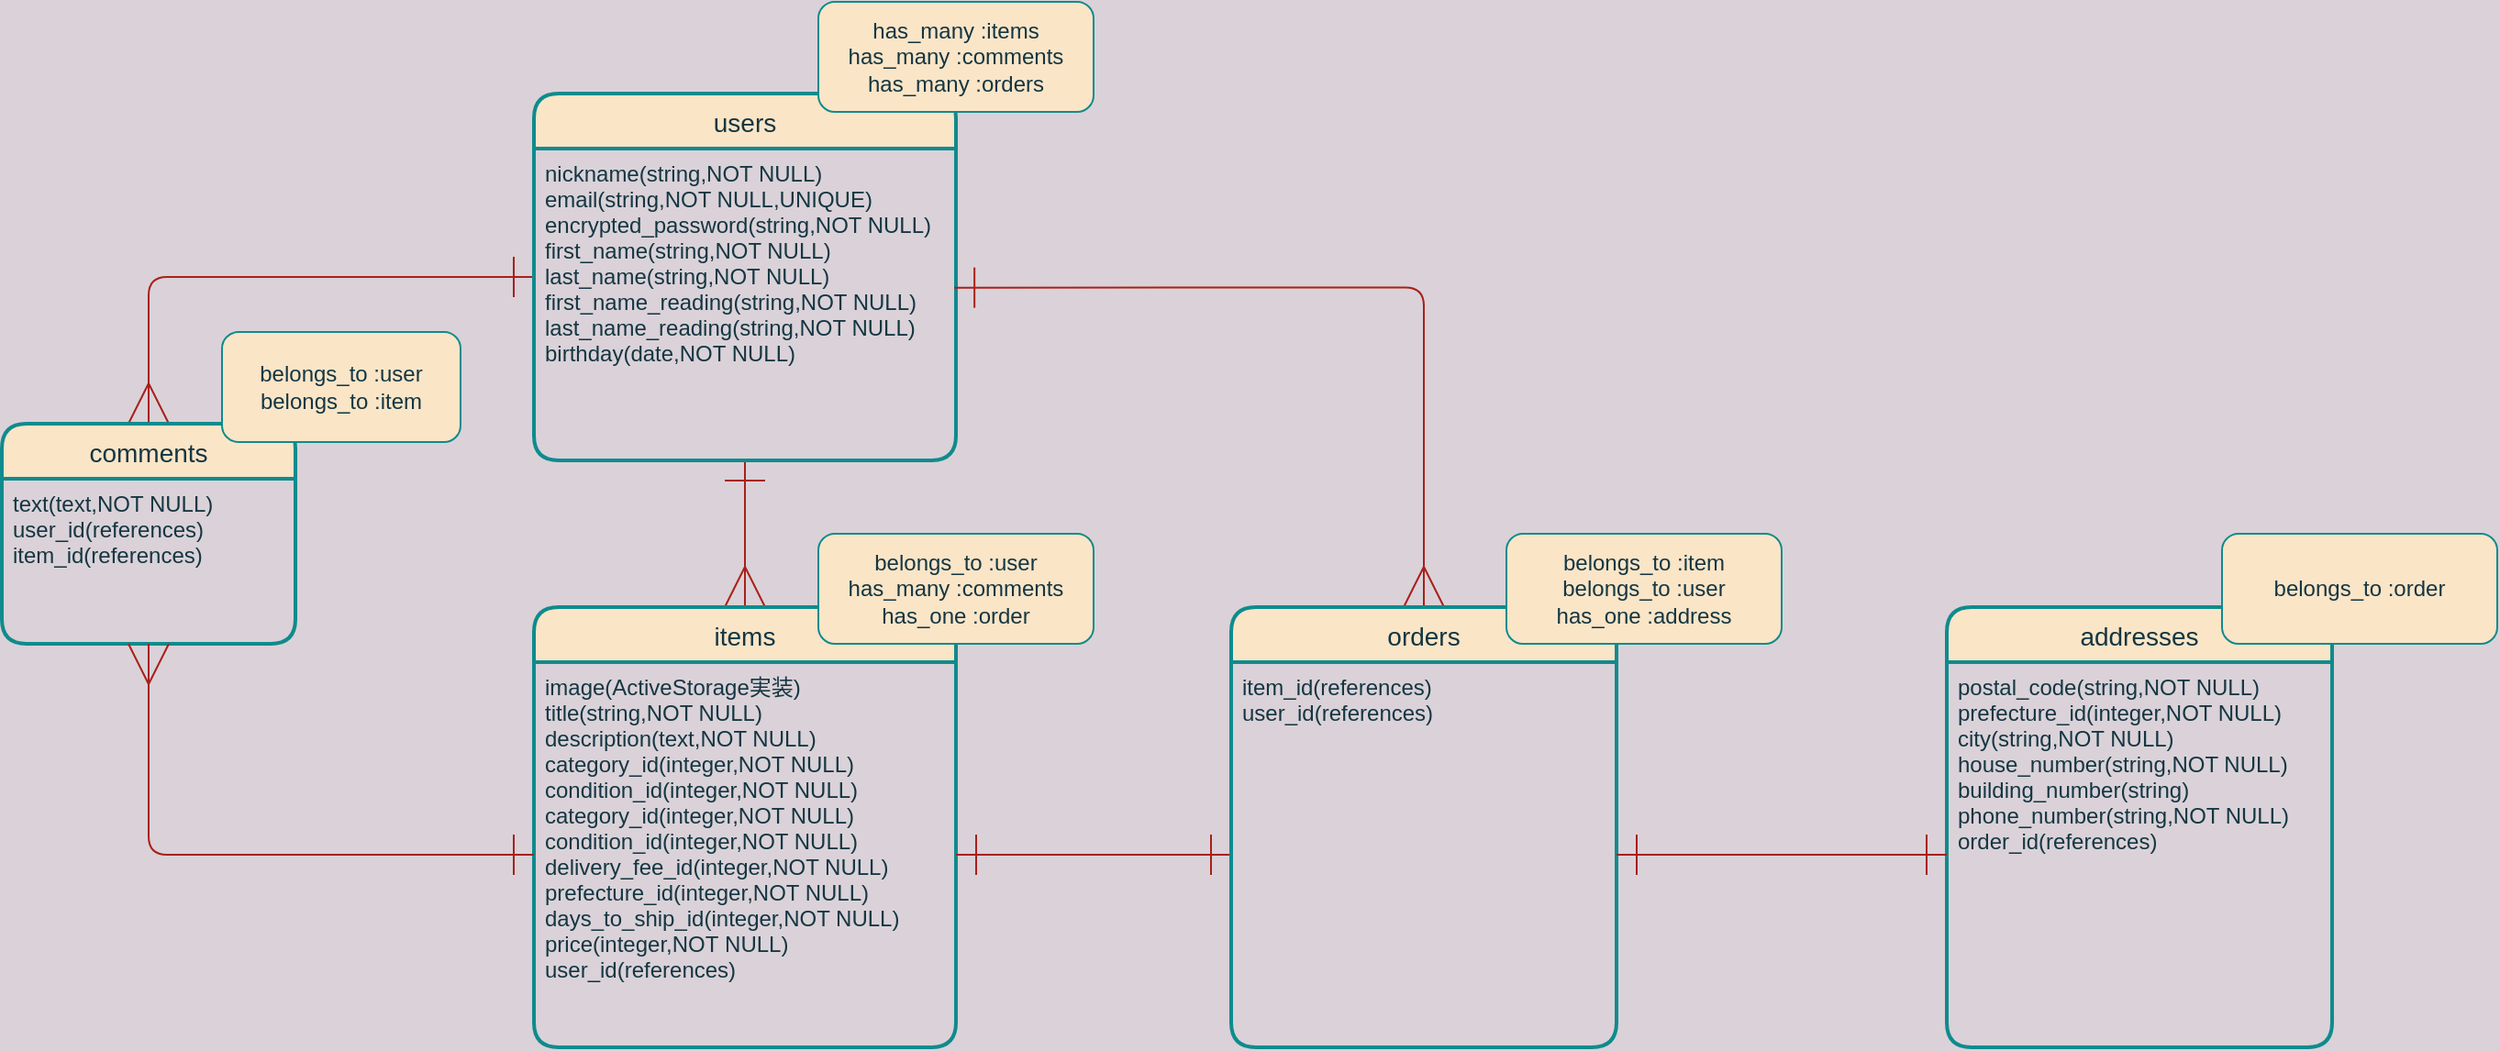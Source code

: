 <mxfile>
    <diagram id="I3kkBZrr7cNWbbMcXQkD" name="ページ1">
        <mxGraphModel dx="1421" dy="893" grid="1" gridSize="10" guides="1" tooltips="1" connect="1" arrows="1" fold="1" page="1" pageScale="1" pageWidth="1169" pageHeight="827" background="#DAD2D8" math="0" shadow="0">
            <root>
                <mxCell id="0"/>
                <mxCell id="1" parent="0"/>
                <mxCell id="26" style="edgeStyle=orthogonalEdgeStyle;orthogonalLoop=1;jettySize=auto;html=1;exitX=0.5;exitY=1;exitDx=0;exitDy=0;entryX=0.5;entryY=0;entryDx=0;entryDy=0;startArrow=ERone;startFill=0;startSize=20;endArrow=ERmany;endFill=0;endSize=20;strokeColor=#A8201A;fontColor=#143642;labelBackgroundColor=#DAD2D8;" edge="1" parent="1" source="2" target="5">
                    <mxGeometry relative="1" as="geometry"/>
                </mxCell>
                <mxCell id="36" style="edgeStyle=orthogonalEdgeStyle;orthogonalLoop=1;jettySize=auto;html=1;exitX=0;exitY=0.5;exitDx=0;exitDy=0;entryX=0.5;entryY=0;entryDx=0;entryDy=0;startArrow=ERone;startFill=0;startSize=20;endArrow=ERmany;endFill=0;endSize=20;strokeColor=#A8201A;fontColor=#143642;labelBackgroundColor=#DAD2D8;" edge="1" parent="1" source="2" target="31">
                    <mxGeometry relative="1" as="geometry"/>
                </mxCell>
                <mxCell id="2" value="users" style="swimlane;childLayout=stackLayout;horizontal=1;startSize=30;horizontalStack=0;fontSize=14;fontStyle=0;strokeWidth=2;resizeParent=0;resizeLast=1;shadow=0;dashed=0;align=center;fillColor=#FAE5C7;strokeColor=#0F8B8D;fontColor=#143642;rounded=1;" vertex="1" parent="1">
                    <mxGeometry x="350" y="140" width="230" height="200" as="geometry"/>
                </mxCell>
                <mxCell id="3" value="nickname(string,NOT NULL)&#10;email(string,NOT NULL,UNIQUE)&#10;encrypted_password(string,NOT NULL)&#10;first_name(string,NOT NULL)&#10;last_name(string,NOT NULL)&#10;first_name_reading(string,NOT NULL)&#10;last_name_reading(string,NOT NULL)&#10;birthday(date,NOT NULL)&#10;&#10;" style="align=left;strokeColor=none;fillColor=none;spacingLeft=4;fontSize=12;verticalAlign=top;resizable=0;rotatable=0;part=1;fontColor=#143642;rounded=1;" vertex="1" parent="2">
                    <mxGeometry y="30" width="230" height="170" as="geometry"/>
                </mxCell>
                <mxCell id="5" value="items" style="swimlane;childLayout=stackLayout;horizontal=1;startSize=30;horizontalStack=0;fontSize=14;fontStyle=0;strokeWidth=2;resizeParent=0;resizeLast=1;shadow=0;dashed=0;align=center;fillColor=#FAE5C7;strokeColor=#0F8B8D;fontColor=#143642;rounded=1;" vertex="1" parent="1">
                    <mxGeometry x="350" y="420" width="230" height="240" as="geometry"/>
                </mxCell>
                <mxCell id="6" value="image(ActiveStorage実装)&#10;title(string,NOT NULL)&#10;description(text,NOT NULL)&#10;category_id(integer,NOT NULL)&#10;condition_id(integer,NOT NULL)&#10;category_id(integer,NOT NULL)&#10;condition_id(integer,NOT NULL)&#10;delivery_fee_id(integer,NOT NULL)&#10;prefecture_id(integer,NOT NULL)&#10;days_to_ship_id(integer,NOT NULL)&#10;price(integer,NOT NULL)&#10;user_id(references)&#10;" style="align=left;strokeColor=none;fillColor=none;spacingLeft=4;fontSize=12;verticalAlign=top;resizable=0;rotatable=0;part=1;fontColor=#143642;rounded=1;" vertex="1" parent="5">
                    <mxGeometry y="30" width="230" height="210" as="geometry"/>
                </mxCell>
                <mxCell id="12" value="addresses" style="swimlane;childLayout=stackLayout;horizontal=1;startSize=30;horizontalStack=0;fontSize=14;fontStyle=0;strokeWidth=2;resizeParent=0;resizeLast=1;shadow=0;dashed=0;align=center;fillColor=#FAE5C7;strokeColor=#0F8B8D;fontColor=#143642;rounded=1;" vertex="1" parent="1">
                    <mxGeometry x="1120" y="420" width="210" height="240" as="geometry"/>
                </mxCell>
                <mxCell id="13" value="postal_code(string,NOT NULL)&#10;prefecture_id(integer,NOT NULL)&#10;city(string,NOT NULL)&#10;house_number(string,NOT NULL)&#10;building_number(string)&#10;phone_number(string,NOT NULL)&#10;order_id(references)" style="align=left;strokeColor=none;fillColor=none;spacingLeft=4;fontSize=12;verticalAlign=top;resizable=0;rotatable=0;part=1;fontColor=#143642;rounded=1;" vertex="1" parent="12">
                    <mxGeometry y="30" width="210" height="210" as="geometry"/>
                </mxCell>
                <mxCell id="24" style="edgeStyle=orthogonalEdgeStyle;orthogonalLoop=1;jettySize=auto;html=1;exitX=1;exitY=0.5;exitDx=0;exitDy=0;entryX=0;entryY=0.5;entryDx=0;entryDy=0;startArrow=ERone;startFill=0;endArrow=ERone;endFill=0;endSize=20;startSize=20;strokeColor=#A8201A;fontColor=#143642;labelBackgroundColor=#DAD2D8;" edge="1" parent="1" source="6" target="44">
                    <mxGeometry relative="1" as="geometry">
                        <mxPoint x="700" y="555" as="targetPoint"/>
                    </mxGeometry>
                </mxCell>
                <mxCell id="31" value="comments" style="swimlane;childLayout=stackLayout;horizontal=1;startSize=30;horizontalStack=0;fontSize=14;fontStyle=0;strokeWidth=2;resizeParent=0;resizeLast=1;shadow=0;dashed=0;align=center;fillColor=#FAE5C7;strokeColor=#0F8B8D;fontColor=#143642;rounded=1;" vertex="1" parent="1">
                    <mxGeometry x="60" y="320" width="160" height="120" as="geometry"/>
                </mxCell>
                <mxCell id="32" value="text(text,NOT NULL)&#10;user_id(references)&#10;item_id(references)" style="align=left;strokeColor=none;fillColor=none;spacingLeft=4;fontSize=12;verticalAlign=top;resizable=0;rotatable=0;part=1;fontColor=#143642;rounded=1;" vertex="1" parent="31">
                    <mxGeometry y="30" width="160" height="90" as="geometry"/>
                </mxCell>
                <mxCell id="35" style="edgeStyle=orthogonalEdgeStyle;orthogonalLoop=1;jettySize=auto;html=1;exitX=0;exitY=0.5;exitDx=0;exitDy=0;entryX=0.5;entryY=1;entryDx=0;entryDy=0;startArrow=ERone;startFill=0;startSize=20;endArrow=ERmany;endFill=0;endSize=20;strokeColor=#A8201A;fontColor=#143642;labelBackgroundColor=#DAD2D8;" edge="1" parent="1" source="6" target="32">
                    <mxGeometry relative="1" as="geometry"/>
                </mxCell>
                <UserObject label="belongs_to :user&lt;br&gt;has_many :comments&lt;br&gt;has_one :order" treeRoot="1" id="39">
                    <mxCell style="whiteSpace=wrap;html=1;align=center;treeFolding=1;treeMoving=1;newEdgeStyle={&quot;edgeStyle&quot;:&quot;elbowEdgeStyle&quot;,&quot;startArrow&quot;:&quot;none&quot;,&quot;endArrow&quot;:&quot;none&quot;};fillColor=#FAE5C7;strokeColor=#0F8B8D;fontColor=#143642;rounded=1;" vertex="1" parent="1">
                        <mxGeometry x="505" y="380" width="150" height="60" as="geometry"/>
                    </mxCell>
                </UserObject>
                <UserObject label="&lt;span&gt;belongs_to :order&lt;/span&gt;" treeRoot="1" id="40">
                    <mxCell style="whiteSpace=wrap;html=1;align=center;treeFolding=1;treeMoving=1;newEdgeStyle={&quot;edgeStyle&quot;:&quot;elbowEdgeStyle&quot;,&quot;startArrow&quot;:&quot;none&quot;,&quot;endArrow&quot;:&quot;none&quot;};fillColor=#FAE5C7;strokeColor=#0F8B8D;fontColor=#143642;rounded=1;" vertex="1" parent="1">
                        <mxGeometry x="1270" y="380" width="150" height="60" as="geometry"/>
                    </mxCell>
                </UserObject>
                <UserObject label="has_many :items&lt;br&gt;has_many :comments&lt;br&gt;has_many :orders" treeRoot="1" id="41">
                    <mxCell style="whiteSpace=wrap;html=1;align=center;treeFolding=1;treeMoving=1;newEdgeStyle={&quot;edgeStyle&quot;:&quot;elbowEdgeStyle&quot;,&quot;startArrow&quot;:&quot;none&quot;,&quot;endArrow&quot;:&quot;none&quot;};fillColor=#FAE5C7;strokeColor=#0F8B8D;fontColor=#143642;rounded=1;" vertex="1" parent="1">
                        <mxGeometry x="505" y="90" width="150" height="60" as="geometry"/>
                    </mxCell>
                </UserObject>
                <UserObject label="belongs_to :user&lt;br&gt;belongs_to :item" treeRoot="1" id="42">
                    <mxCell style="whiteSpace=wrap;html=1;align=center;treeFolding=1;treeMoving=1;newEdgeStyle={&quot;edgeStyle&quot;:&quot;elbowEdgeStyle&quot;,&quot;startArrow&quot;:&quot;none&quot;,&quot;endArrow&quot;:&quot;none&quot;};fillColor=#FAE5C7;strokeColor=#0F8B8D;fontColor=#143642;rounded=1;" vertex="1" parent="1">
                        <mxGeometry x="180" y="270" width="130" height="60" as="geometry"/>
                    </mxCell>
                </UserObject>
                <mxCell id="48" style="edgeStyle=orthogonalEdgeStyle;curved=0;rounded=1;sketch=0;orthogonalLoop=1;jettySize=auto;html=1;exitX=0.5;exitY=0;exitDx=0;exitDy=0;entryX=0.996;entryY=0.446;entryDx=0;entryDy=0;entryPerimeter=0;startArrow=ERmany;startFill=0;startSize=20;endArrow=ERone;endFill=0;endSize=20;strokeColor=#A8201A;fillColor=#FAE5C7;fontColor=#143642;" edge="1" parent="1" source="43" target="3">
                    <mxGeometry relative="1" as="geometry"/>
                </mxCell>
                <mxCell id="43" value="orders" style="swimlane;childLayout=stackLayout;horizontal=1;startSize=30;horizontalStack=0;fontSize=14;fontStyle=0;strokeWidth=2;resizeParent=0;resizeLast=1;shadow=0;dashed=0;align=center;fillColor=#FAE5C7;strokeColor=#0F8B8D;fontColor=#143642;rounded=1;" vertex="1" parent="1">
                    <mxGeometry x="730" y="420" width="210" height="240" as="geometry"/>
                </mxCell>
                <mxCell id="44" value="item_id(references)&#10;user_id(references)" style="align=left;strokeColor=none;fillColor=none;spacingLeft=4;fontSize=12;verticalAlign=top;resizable=0;rotatable=0;part=1;fontColor=#143642;rounded=1;" vertex="1" parent="43">
                    <mxGeometry y="30" width="210" height="210" as="geometry"/>
                </mxCell>
                <mxCell id="46" style="edgeStyle=orthogonalEdgeStyle;curved=0;rounded=1;sketch=0;orthogonalLoop=1;jettySize=auto;html=1;exitX=1;exitY=0.5;exitDx=0;exitDy=0;entryX=0;entryY=0.5;entryDx=0;entryDy=0;strokeColor=#A8201A;fillColor=#FAE5C7;fontColor=#143642;startArrow=ERone;startFill=0;endArrow=ERone;endFill=0;endSize=20;startSize=20;" edge="1" parent="1" source="44" target="13">
                    <mxGeometry relative="1" as="geometry"/>
                </mxCell>
                <UserObject label="&lt;span&gt;belongs_to :item&lt;br&gt;belongs_to :user&lt;br&gt;has_one :address&lt;br&gt;&lt;/span&gt;" treeRoot="1" id="47">
                    <mxCell style="whiteSpace=wrap;html=1;align=center;treeFolding=1;treeMoving=1;newEdgeStyle={&quot;edgeStyle&quot;:&quot;elbowEdgeStyle&quot;,&quot;startArrow&quot;:&quot;none&quot;,&quot;endArrow&quot;:&quot;none&quot;};fillColor=#FAE5C7;strokeColor=#0F8B8D;fontColor=#143642;rounded=1;" vertex="1" parent="1">
                        <mxGeometry x="880" y="380" width="150" height="60" as="geometry"/>
                    </mxCell>
                </UserObject>
            </root>
        </mxGraphModel>
    </diagram>
</mxfile>
